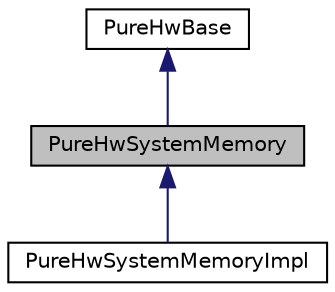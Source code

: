 digraph "PureHwSystemMemory"
{
 // LATEX_PDF_SIZE
  edge [fontname="Helvetica",fontsize="10",labelfontname="Helvetica",labelfontsize="10"];
  node [fontname="Helvetica",fontsize="10",shape=record];
  Node1 [label="PureHwSystemMemory",height=0.2,width=0.4,color="black", fillcolor="grey75", style="filled", fontcolor="black",tooltip="Pure system memory info class."];
  Node2 -> Node1 [dir="back",color="midnightblue",fontsize="10",style="solid",fontname="Helvetica"];
  Node2 [label="PureHwBase",height=0.2,width=0.4,color="black", fillcolor="white", style="filled",URL="$class_pure_hw_base.html",tooltip="Base class for Pure hardware classes."];
  Node1 -> Node3 [dir="back",color="midnightblue",fontsize="10",style="solid",fontname="Helvetica"];
  Node3 [label="PureHwSystemMemoryImpl",height=0.2,width=0.4,color="black", fillcolor="white", style="filled",URL="$class_pure_hw_system_memory_impl.html",tooltip=" "];
}
